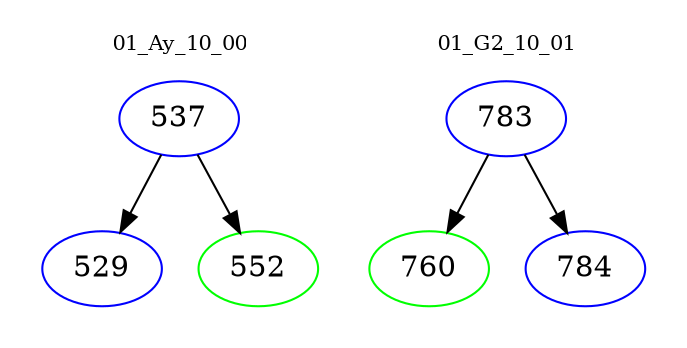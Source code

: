 digraph{
subgraph cluster_0 {
color = white
label = "01_Ay_10_00";
fontsize=10;
T0_537 [label="537", color="blue"]
T0_537 -> T0_529 [color="black"]
T0_529 [label="529", color="blue"]
T0_537 -> T0_552 [color="black"]
T0_552 [label="552", color="green"]
}
subgraph cluster_1 {
color = white
label = "01_G2_10_01";
fontsize=10;
T1_783 [label="783", color="blue"]
T1_783 -> T1_760 [color="black"]
T1_760 [label="760", color="green"]
T1_783 -> T1_784 [color="black"]
T1_784 [label="784", color="blue"]
}
}
